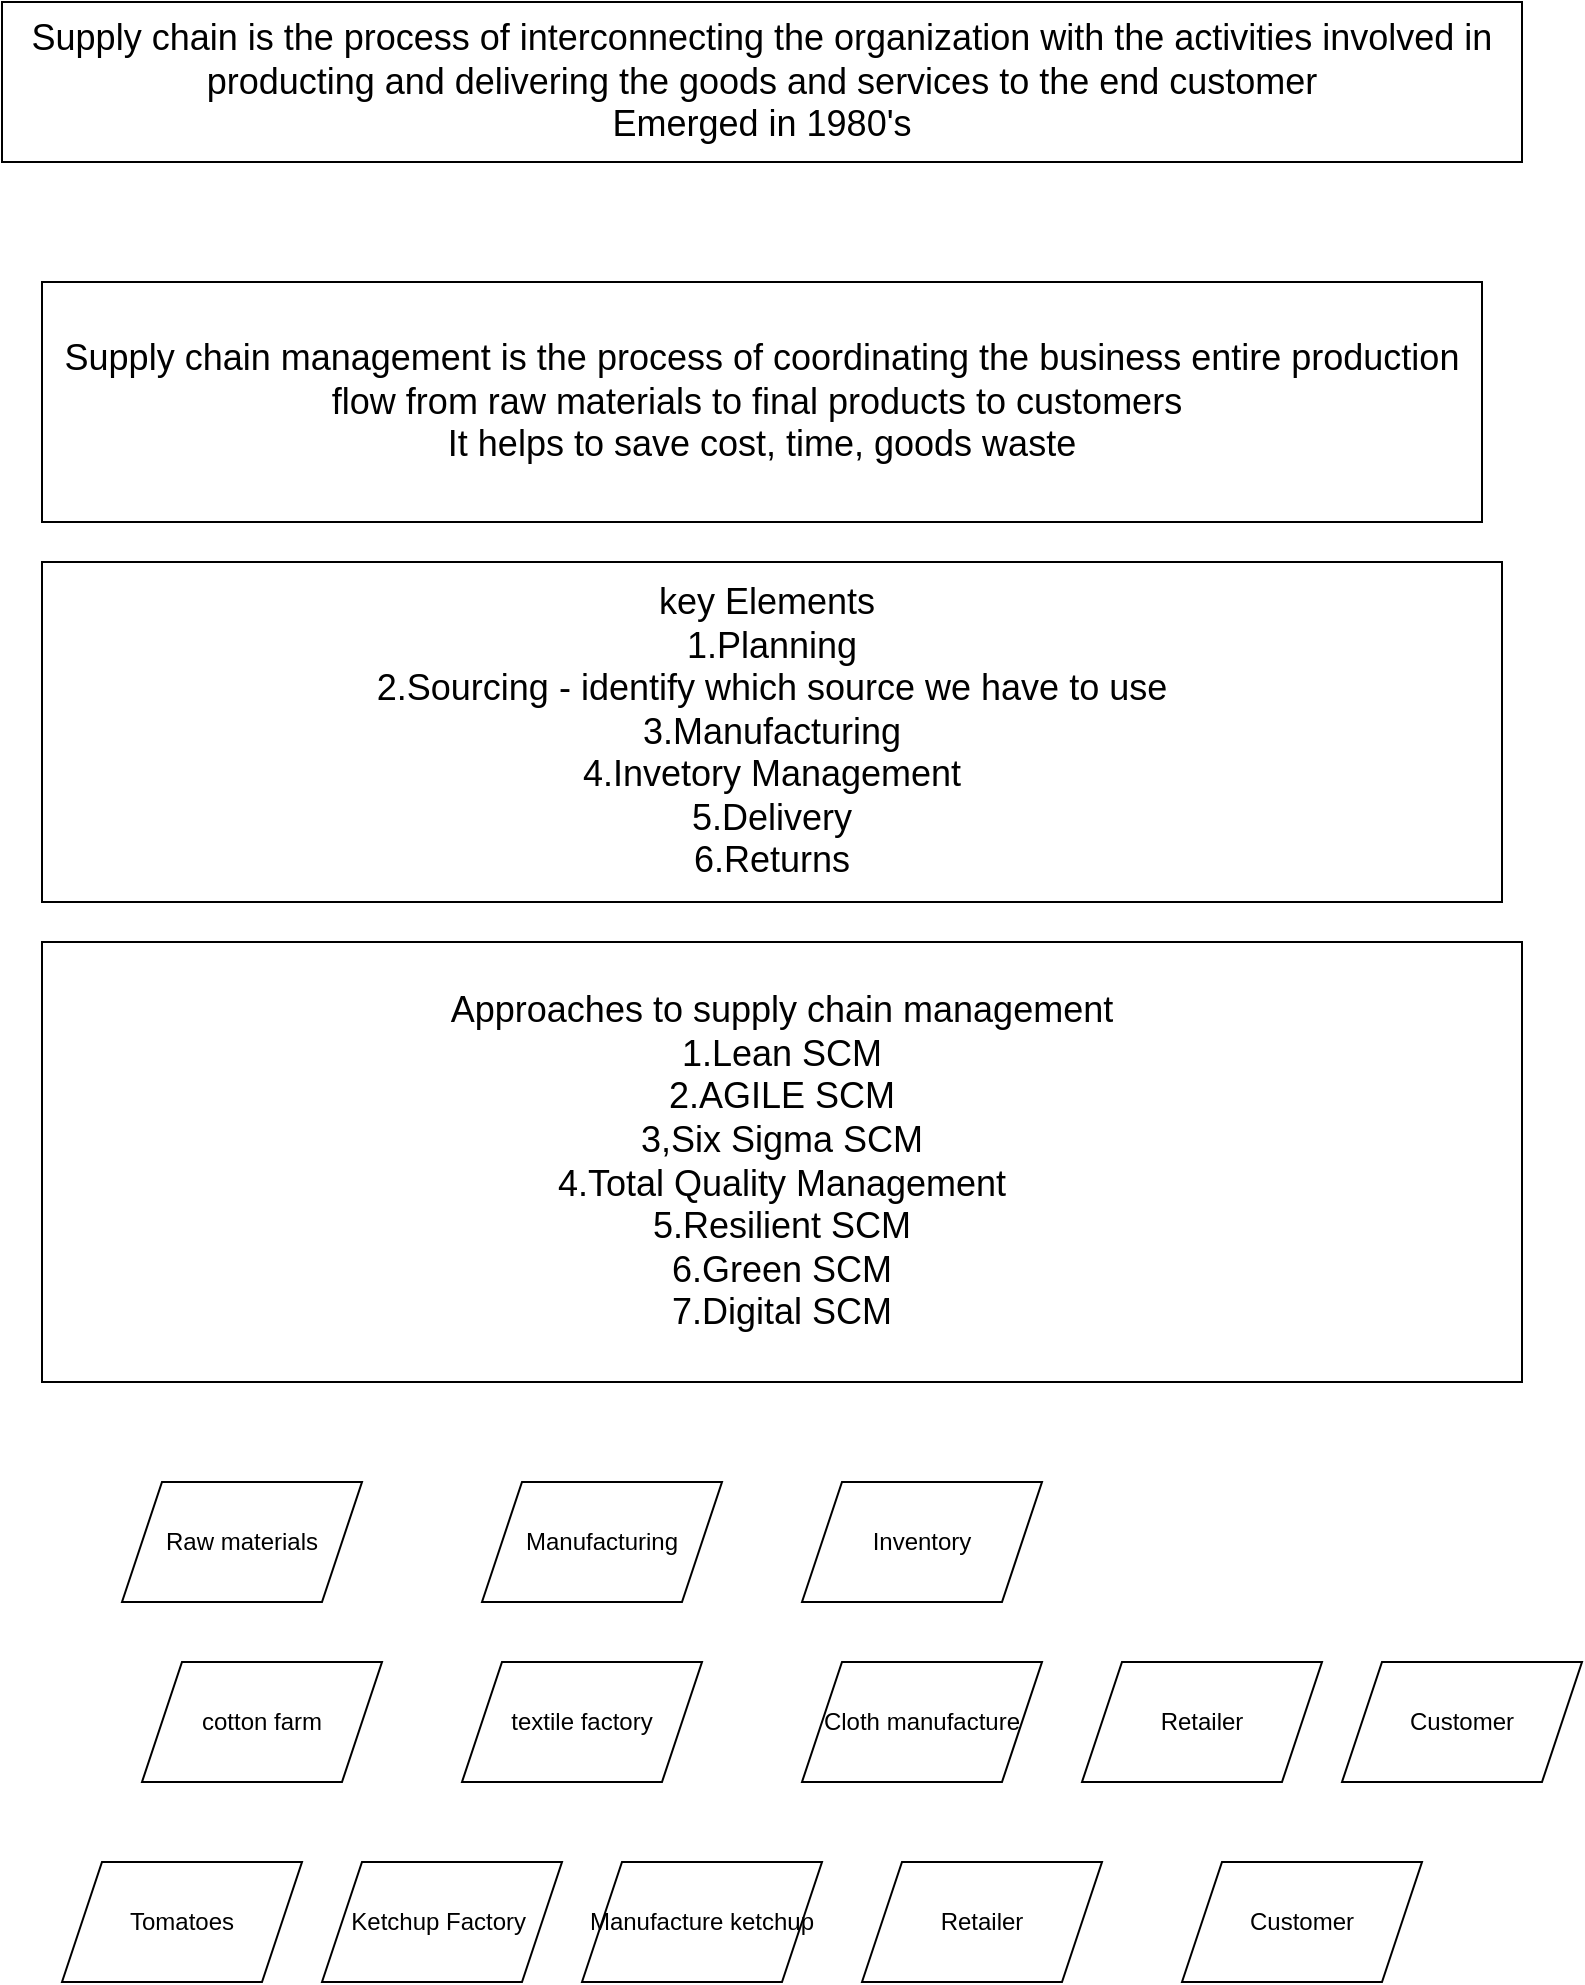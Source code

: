 <mxfile version="26.2.14">
  <diagram name="Page-1" id="tVBdfpuG-64OZT9qP7Xx">
    <mxGraphModel dx="1426" dy="777" grid="1" gridSize="10" guides="1" tooltips="1" connect="1" arrows="1" fold="1" page="1" pageScale="1" pageWidth="850" pageHeight="1100" math="0" shadow="0">
      <root>
        <mxCell id="0" />
        <mxCell id="1" parent="0" />
        <mxCell id="BFeNqNKIFf8Pdjw5S3uA-1" value="&lt;font style=&quot;font-size: 18px;&quot;&gt;Supply chain is the process of interconnecting the organization with the activities involved in producting and delivering the goods and services to the end customer&lt;/font&gt;&lt;div&gt;&lt;span style=&quot;font-size: 18px;&quot;&gt;Emerged in 1980&#39;s&lt;/span&gt;&lt;/div&gt;" style="rounded=0;whiteSpace=wrap;html=1;" vertex="1" parent="1">
          <mxGeometry x="30" y="80" width="760" height="80" as="geometry" />
        </mxCell>
        <mxCell id="BFeNqNKIFf8Pdjw5S3uA-3" value="&lt;font style=&quot;font-size: 18px;&quot;&gt;Supply chain management is the process of coordinating the business entire production flow from raw materials to final products to customers&amp;nbsp;&lt;br&gt;It helps to save cost, time, goods waste&lt;/font&gt;" style="rounded=0;whiteSpace=wrap;html=1;" vertex="1" parent="1">
          <mxGeometry x="50" y="220" width="720" height="120" as="geometry" />
        </mxCell>
        <mxCell id="BFeNqNKIFf8Pdjw5S3uA-4" value="&lt;font style=&quot;font-size: 18px;&quot;&gt;key Elements&amp;nbsp;&lt;br&gt;1.Planning&lt;/font&gt;&lt;div&gt;&lt;font style=&quot;font-size: 18px;&quot;&gt;2.Sourcing - identify which source we have to use&lt;/font&gt;&lt;/div&gt;&lt;div&gt;&lt;font style=&quot;font-size: 18px;&quot;&gt;3.Manufacturing&lt;/font&gt;&lt;/div&gt;&lt;div&gt;&lt;font style=&quot;font-size: 18px;&quot;&gt;4.Invetory Management&lt;/font&gt;&lt;/div&gt;&lt;div&gt;&lt;font style=&quot;font-size: 18px;&quot;&gt;5.Delivery&lt;/font&gt;&lt;/div&gt;&lt;div&gt;&lt;font style=&quot;font-size: 18px;&quot;&gt;6.Returns&lt;/font&gt;&lt;/div&gt;" style="rounded=0;whiteSpace=wrap;html=1;" vertex="1" parent="1">
          <mxGeometry x="50" y="360" width="730" height="170" as="geometry" />
        </mxCell>
        <mxCell id="BFeNqNKIFf8Pdjw5S3uA-5" value="&lt;font style=&quot;font-size: 18px;&quot;&gt;Approaches to supply chain management&lt;/font&gt;&lt;div&gt;&lt;font style=&quot;font-size: 18px;&quot;&gt;1.Lean SCM&lt;/font&gt;&lt;/div&gt;&lt;div&gt;&lt;font style=&quot;font-size: 18px;&quot;&gt;2.AGILE SCM&lt;/font&gt;&lt;/div&gt;&lt;div&gt;&lt;font style=&quot;font-size: 18px;&quot;&gt;3,Six Sigma SCM&lt;/font&gt;&lt;/div&gt;&lt;div&gt;&lt;font style=&quot;font-size: 18px;&quot;&gt;4.Total Quality Management&lt;/font&gt;&lt;/div&gt;&lt;div&gt;&lt;font style=&quot;font-size: 18px;&quot;&gt;5.Resilient SCM&lt;/font&gt;&lt;/div&gt;&lt;div&gt;&lt;font style=&quot;font-size: 18px;&quot;&gt;6.Green SCM&lt;/font&gt;&lt;/div&gt;&lt;div&gt;&lt;font style=&quot;font-size: 18px;&quot;&gt;7.Digital SCM&lt;/font&gt;&lt;/div&gt;" style="rounded=0;whiteSpace=wrap;html=1;" vertex="1" parent="1">
          <mxGeometry x="50" y="550" width="740" height="220" as="geometry" />
        </mxCell>
        <mxCell id="BFeNqNKIFf8Pdjw5S3uA-6" value="Raw materials" style="shape=parallelogram;perimeter=parallelogramPerimeter;whiteSpace=wrap;html=1;fixedSize=1;" vertex="1" parent="1">
          <mxGeometry x="90" y="820" width="120" height="60" as="geometry" />
        </mxCell>
        <mxCell id="BFeNqNKIFf8Pdjw5S3uA-7" value="Manufacturing" style="shape=parallelogram;perimeter=parallelogramPerimeter;whiteSpace=wrap;html=1;fixedSize=1;" vertex="1" parent="1">
          <mxGeometry x="270" y="820" width="120" height="60" as="geometry" />
        </mxCell>
        <mxCell id="BFeNqNKIFf8Pdjw5S3uA-8" value="Inventory" style="shape=parallelogram;perimeter=parallelogramPerimeter;whiteSpace=wrap;html=1;fixedSize=1;" vertex="1" parent="1">
          <mxGeometry x="430" y="820" width="120" height="60" as="geometry" />
        </mxCell>
        <mxCell id="BFeNqNKIFf8Pdjw5S3uA-9" value="Customer" style="shape=parallelogram;perimeter=parallelogramPerimeter;whiteSpace=wrap;html=1;fixedSize=1;" vertex="1" parent="1">
          <mxGeometry x="700" y="910" width="120" height="60" as="geometry" />
        </mxCell>
        <mxCell id="BFeNqNKIFf8Pdjw5S3uA-10" value="textile factory" style="shape=parallelogram;perimeter=parallelogramPerimeter;whiteSpace=wrap;html=1;fixedSize=1;" vertex="1" parent="1">
          <mxGeometry x="260" y="910" width="120" height="60" as="geometry" />
        </mxCell>
        <mxCell id="BFeNqNKIFf8Pdjw5S3uA-11" value="cotton farm" style="shape=parallelogram;perimeter=parallelogramPerimeter;whiteSpace=wrap;html=1;fixedSize=1;" vertex="1" parent="1">
          <mxGeometry x="100" y="910" width="120" height="60" as="geometry" />
        </mxCell>
        <mxCell id="BFeNqNKIFf8Pdjw5S3uA-12" value="Cloth manufacture" style="shape=parallelogram;perimeter=parallelogramPerimeter;whiteSpace=wrap;html=1;fixedSize=1;" vertex="1" parent="1">
          <mxGeometry x="430" y="910" width="120" height="60" as="geometry" />
        </mxCell>
        <mxCell id="BFeNqNKIFf8Pdjw5S3uA-13" value="Retailer" style="shape=parallelogram;perimeter=parallelogramPerimeter;whiteSpace=wrap;html=1;fixedSize=1;" vertex="1" parent="1">
          <mxGeometry x="570" y="910" width="120" height="60" as="geometry" />
        </mxCell>
        <mxCell id="BFeNqNKIFf8Pdjw5S3uA-14" value="Tomatoes" style="shape=parallelogram;perimeter=parallelogramPerimeter;whiteSpace=wrap;html=1;fixedSize=1;" vertex="1" parent="1">
          <mxGeometry x="60" y="1010" width="120" height="60" as="geometry" />
        </mxCell>
        <mxCell id="BFeNqNKIFf8Pdjw5S3uA-15" value="Ketchup Factory&amp;nbsp;" style="shape=parallelogram;perimeter=parallelogramPerimeter;whiteSpace=wrap;html=1;fixedSize=1;" vertex="1" parent="1">
          <mxGeometry x="190" y="1010" width="120" height="60" as="geometry" />
        </mxCell>
        <mxCell id="BFeNqNKIFf8Pdjw5S3uA-16" value="Manufacture ketchup" style="shape=parallelogram;perimeter=parallelogramPerimeter;whiteSpace=wrap;html=1;fixedSize=1;" vertex="1" parent="1">
          <mxGeometry x="320" y="1010" width="120" height="60" as="geometry" />
        </mxCell>
        <mxCell id="BFeNqNKIFf8Pdjw5S3uA-17" value="Retailer" style="shape=parallelogram;perimeter=parallelogramPerimeter;whiteSpace=wrap;html=1;fixedSize=1;" vertex="1" parent="1">
          <mxGeometry x="460" y="1010" width="120" height="60" as="geometry" />
        </mxCell>
        <mxCell id="BFeNqNKIFf8Pdjw5S3uA-18" value="Customer" style="shape=parallelogram;perimeter=parallelogramPerimeter;whiteSpace=wrap;html=1;fixedSize=1;" vertex="1" parent="1">
          <mxGeometry x="620" y="1010" width="120" height="60" as="geometry" />
        </mxCell>
      </root>
    </mxGraphModel>
  </diagram>
</mxfile>
